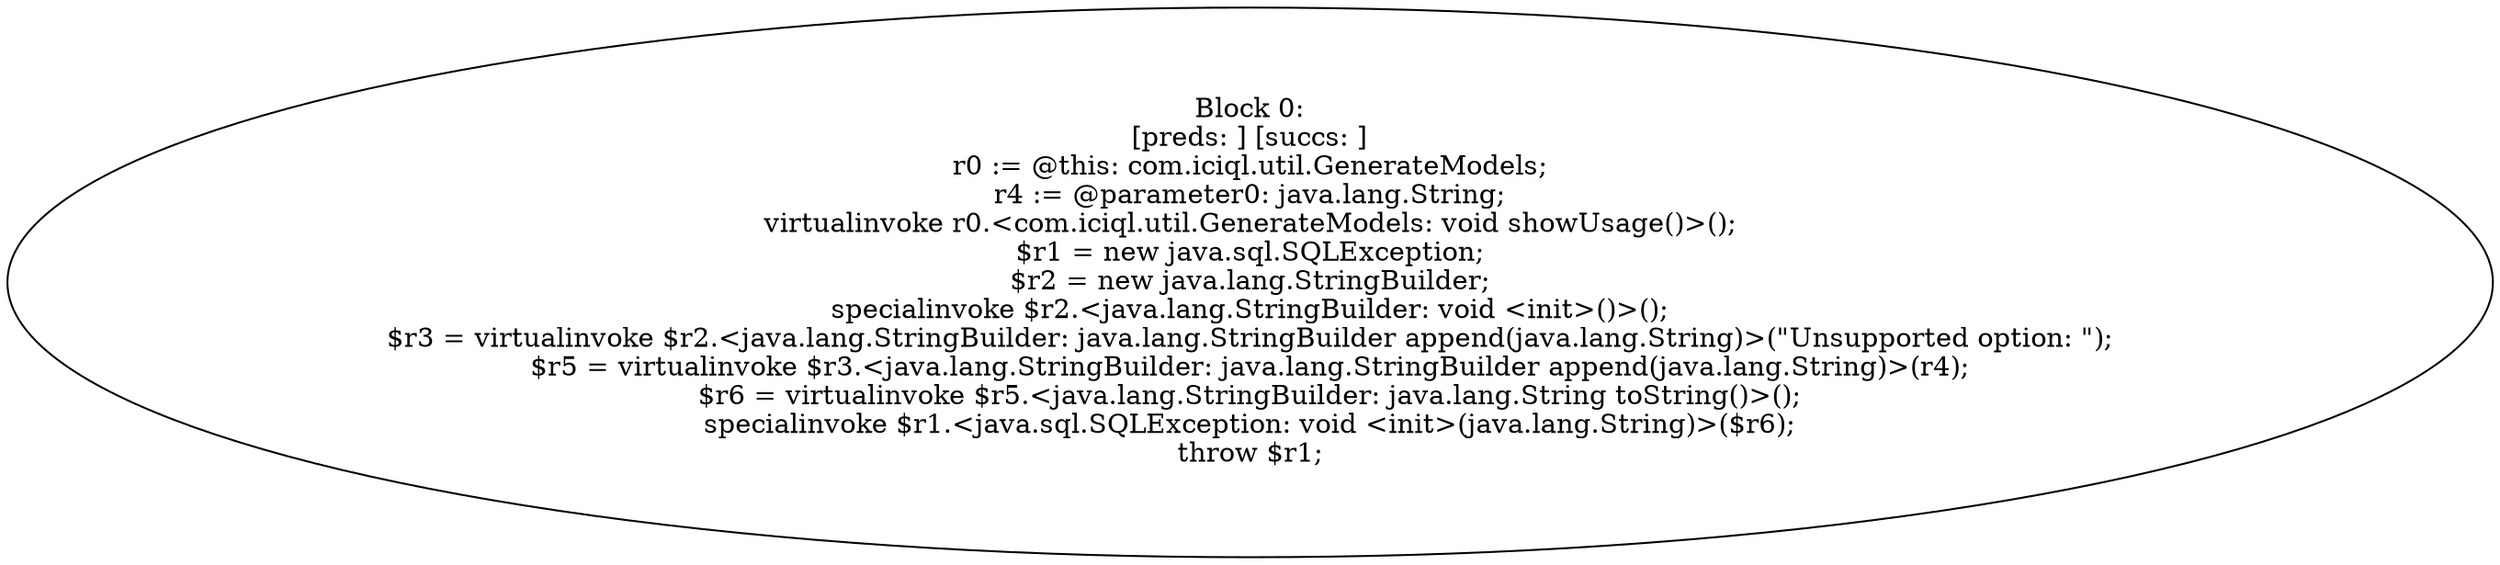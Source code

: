 digraph "unitGraph" {
    "Block 0:
[preds: ] [succs: ]
r0 := @this: com.iciql.util.GenerateModels;
r4 := @parameter0: java.lang.String;
virtualinvoke r0.<com.iciql.util.GenerateModels: void showUsage()>();
$r1 = new java.sql.SQLException;
$r2 = new java.lang.StringBuilder;
specialinvoke $r2.<java.lang.StringBuilder: void <init>()>();
$r3 = virtualinvoke $r2.<java.lang.StringBuilder: java.lang.StringBuilder append(java.lang.String)>(\"Unsupported option: \");
$r5 = virtualinvoke $r3.<java.lang.StringBuilder: java.lang.StringBuilder append(java.lang.String)>(r4);
$r6 = virtualinvoke $r5.<java.lang.StringBuilder: java.lang.String toString()>();
specialinvoke $r1.<java.sql.SQLException: void <init>(java.lang.String)>($r6);
throw $r1;
"
}
